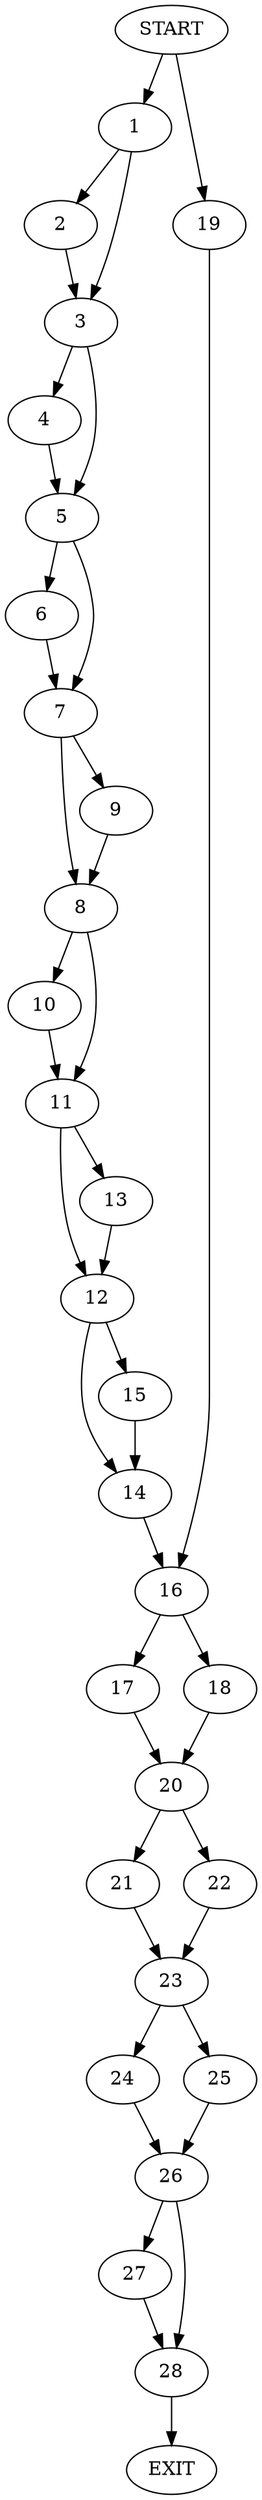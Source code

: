 digraph {
0 [label="START"]
29 [label="EXIT"]
0 -> 1
1 -> 2
1 -> 3
2 -> 3
3 -> 4
3 -> 5
5 -> 6
5 -> 7
4 -> 5
7 -> 8
7 -> 9
6 -> 7
9 -> 8
8 -> 10
8 -> 11
10 -> 11
11 -> 12
11 -> 13
13 -> 12
12 -> 14
12 -> 15
14 -> 16
15 -> 14
16 -> 17
16 -> 18
0 -> 19
19 -> 16
18 -> 20
17 -> 20
20 -> 21
20 -> 22
21 -> 23
22 -> 23
23 -> 24
23 -> 25
24 -> 26
25 -> 26
26 -> 27
26 -> 28
27 -> 28
28 -> 29
}
